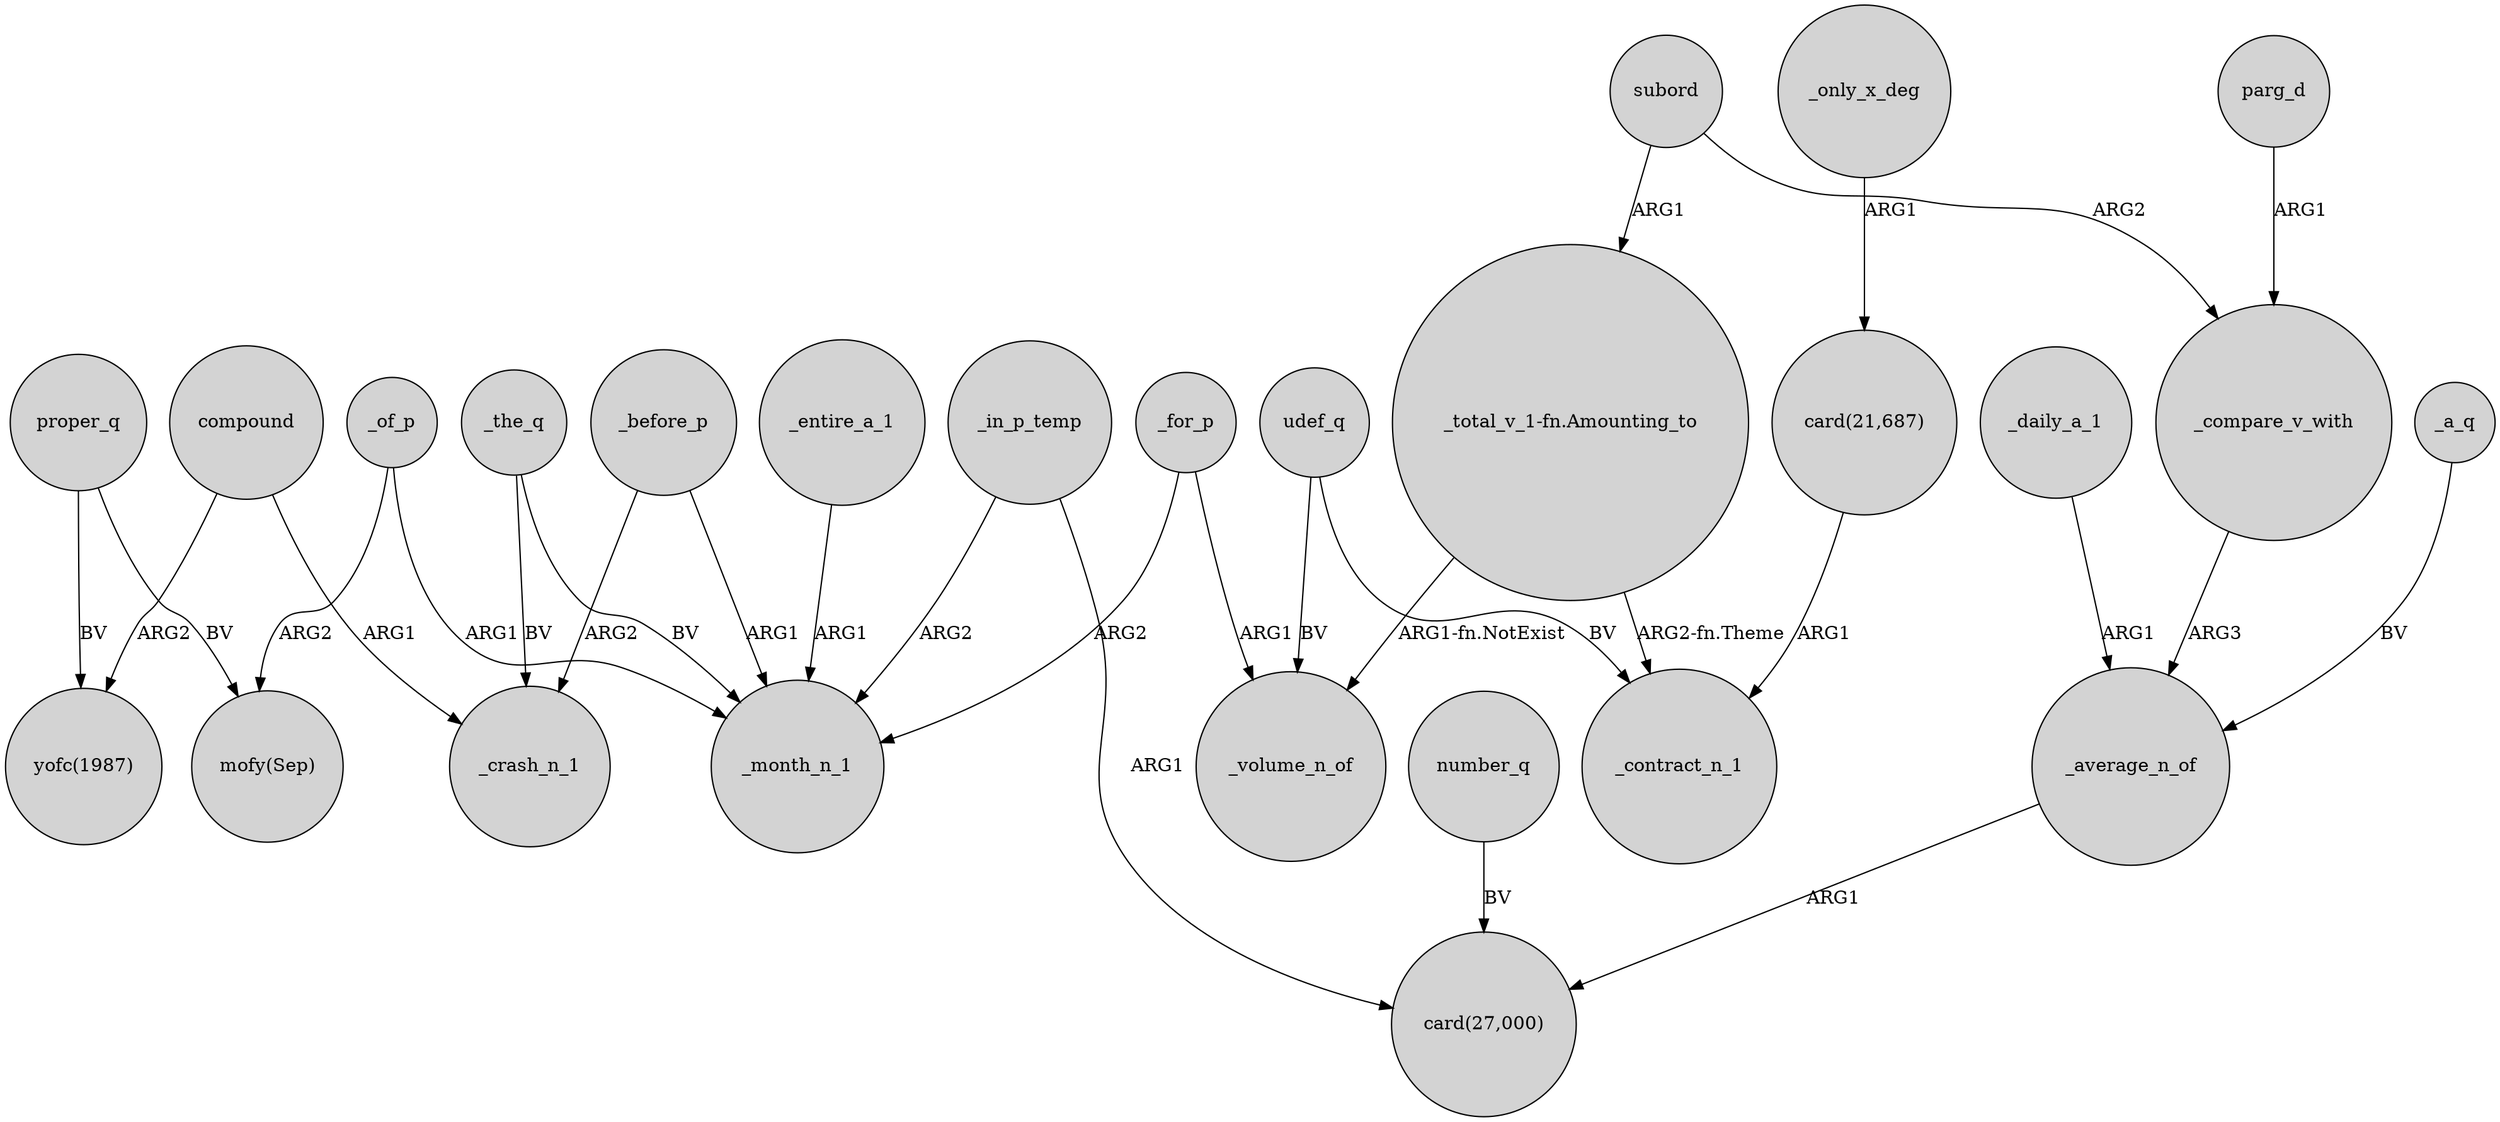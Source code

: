 digraph {
	node [shape=circle style=filled]
	_for_p -> _month_n_1 [label=ARG2]
	_of_p -> "mofy(Sep)" [label=ARG2]
	number_q -> "card(27,000)" [label=BV]
	_before_p -> _crash_n_1 [label=ARG2]
	_before_p -> _month_n_1 [label=ARG1]
	_in_p_temp -> _month_n_1 [label=ARG2]
	udef_q -> _volume_n_of [label=BV]
	compound -> _crash_n_1 [label=ARG1]
	parg_d -> _compare_v_with [label=ARG1]
	_a_q -> _average_n_of [label=BV]
	proper_q -> "mofy(Sep)" [label=BV]
	_only_x_deg -> "card(21,687)" [label=ARG1]
	subord -> "_total_v_1-fn.Amounting_to" [label=ARG1]
	"card(21,687)" -> _contract_n_1 [label=ARG1]
	_the_q -> _month_n_1 [label=BV]
	_compare_v_with -> _average_n_of [label=ARG3]
	"_total_v_1-fn.Amounting_to" -> _contract_n_1 [label="ARG2-fn.Theme"]
	_of_p -> _month_n_1 [label=ARG1]
	_entire_a_1 -> _month_n_1 [label=ARG1]
	_average_n_of -> "card(27,000)" [label=ARG1]
	compound -> "yofc(1987)" [label=ARG2]
	_daily_a_1 -> _average_n_of [label=ARG1]
	proper_q -> "yofc(1987)" [label=BV]
	_in_p_temp -> "card(27,000)" [label=ARG1]
	subord -> _compare_v_with [label=ARG2]
	udef_q -> _contract_n_1 [label=BV]
	_the_q -> _crash_n_1 [label=BV]
	"_total_v_1-fn.Amounting_to" -> _volume_n_of [label="ARG1-fn.NotExist"]
	_for_p -> _volume_n_of [label=ARG1]
}
